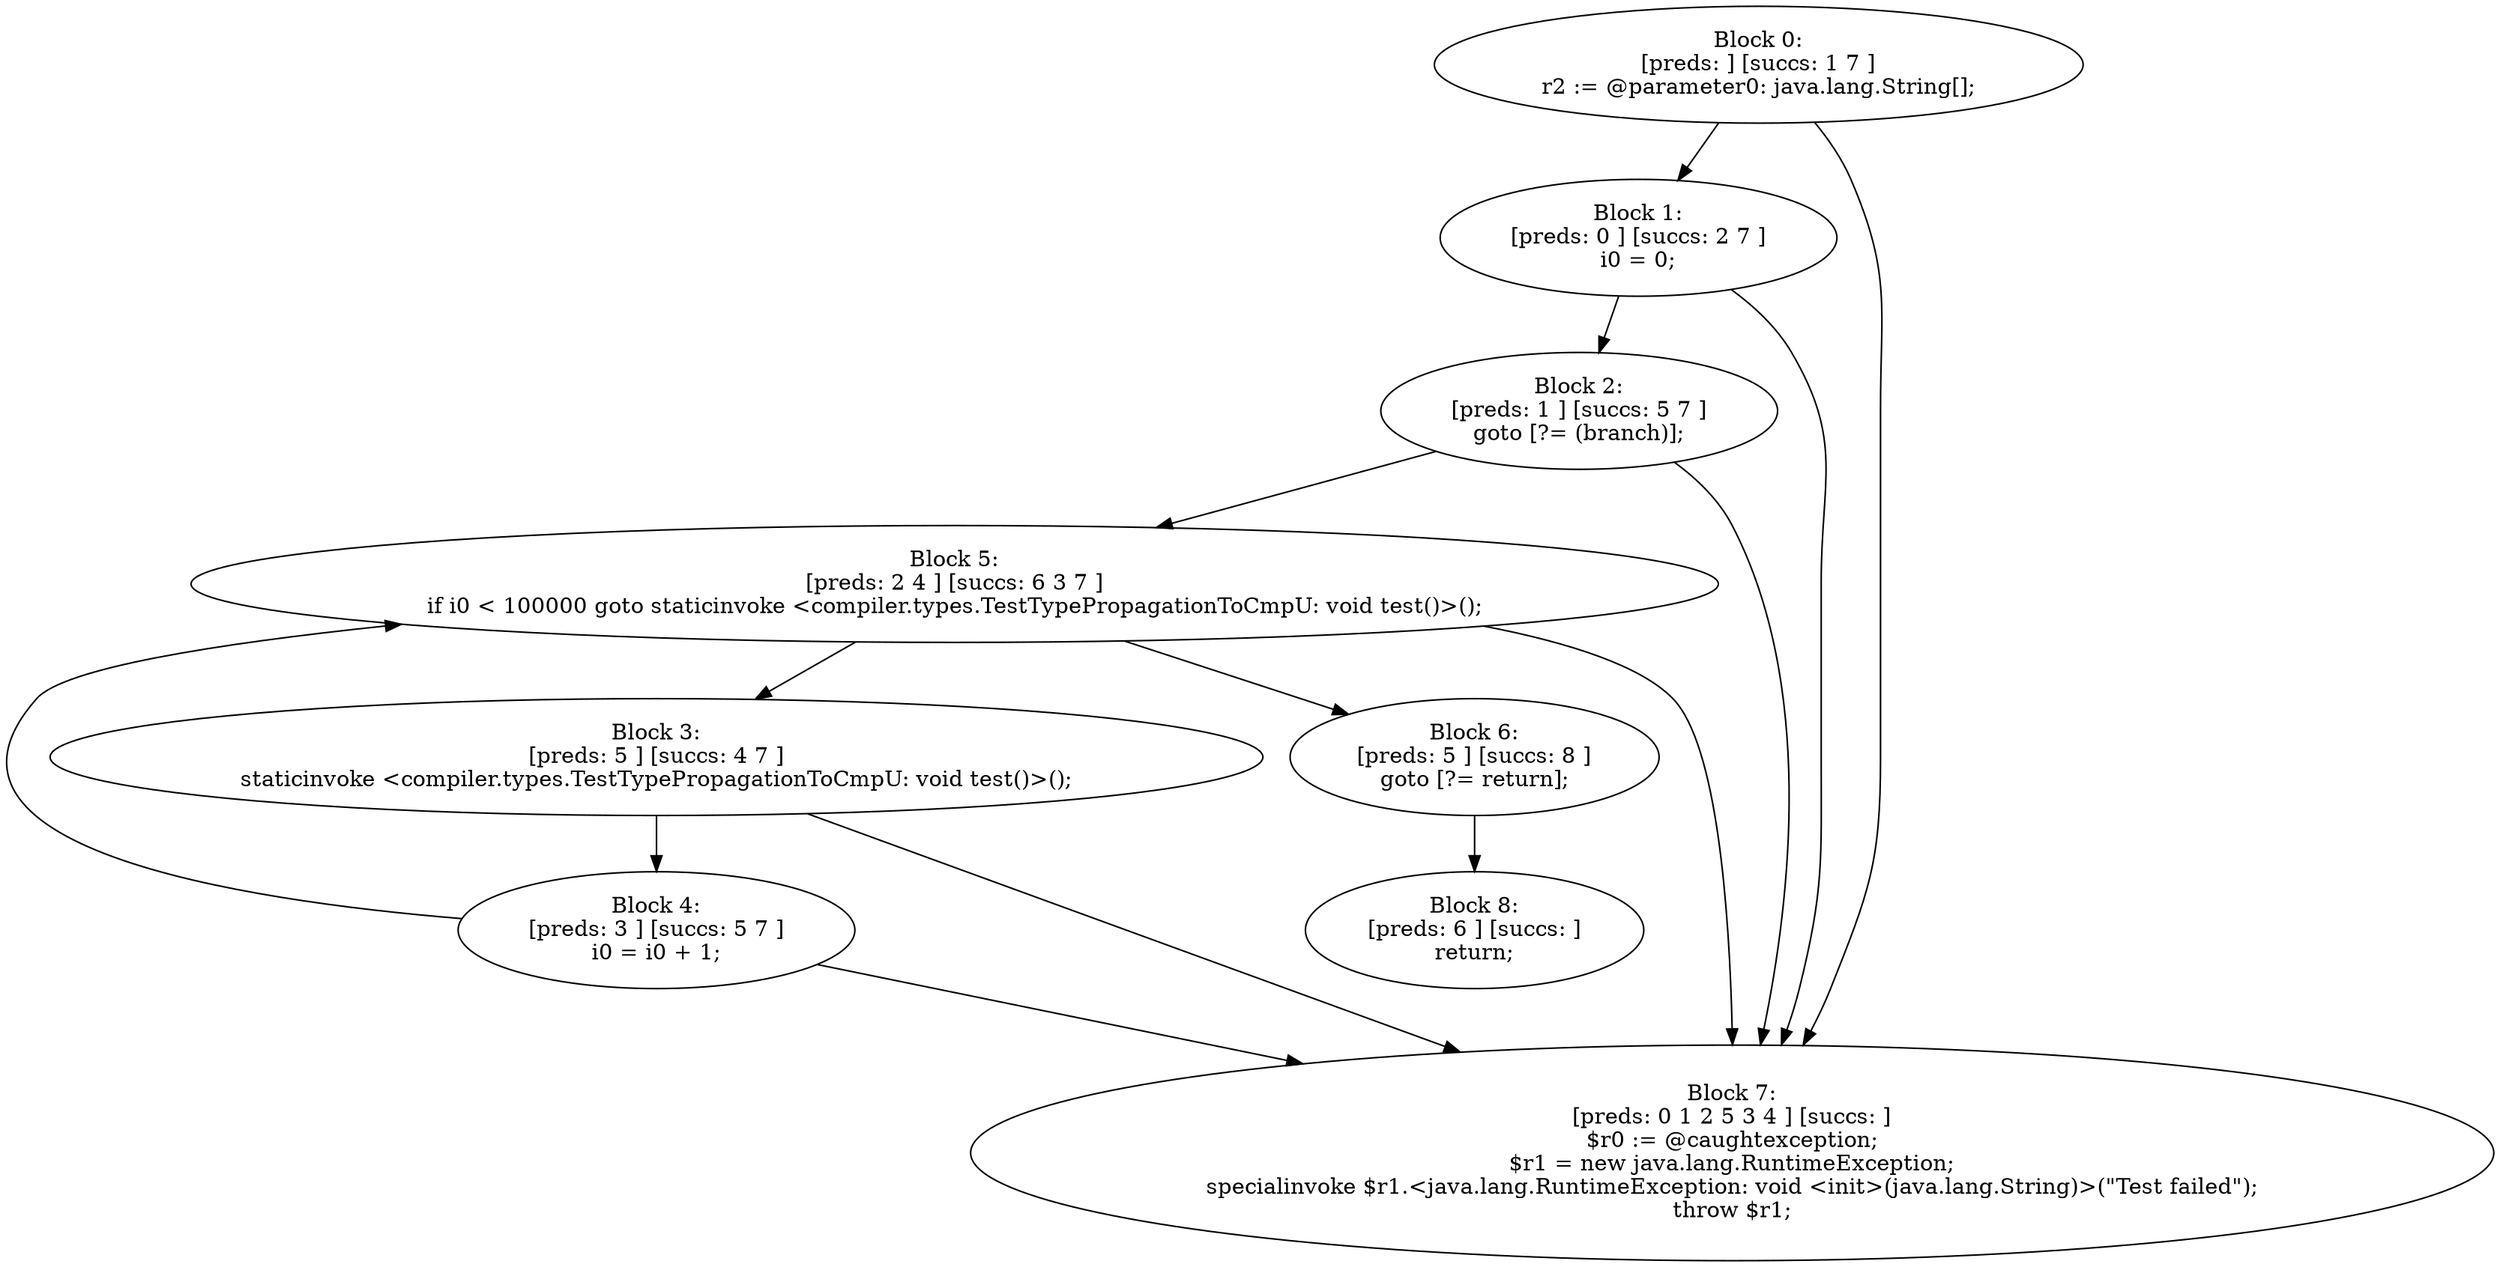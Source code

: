 digraph "unitGraph" {
    "Block 0:
[preds: ] [succs: 1 7 ]
r2 := @parameter0: java.lang.String[];
"
    "Block 1:
[preds: 0 ] [succs: 2 7 ]
i0 = 0;
"
    "Block 2:
[preds: 1 ] [succs: 5 7 ]
goto [?= (branch)];
"
    "Block 3:
[preds: 5 ] [succs: 4 7 ]
staticinvoke <compiler.types.TestTypePropagationToCmpU: void test()>();
"
    "Block 4:
[preds: 3 ] [succs: 5 7 ]
i0 = i0 + 1;
"
    "Block 5:
[preds: 2 4 ] [succs: 6 3 7 ]
if i0 < 100000 goto staticinvoke <compiler.types.TestTypePropagationToCmpU: void test()>();
"
    "Block 6:
[preds: 5 ] [succs: 8 ]
goto [?= return];
"
    "Block 7:
[preds: 0 1 2 5 3 4 ] [succs: ]
$r0 := @caughtexception;
$r1 = new java.lang.RuntimeException;
specialinvoke $r1.<java.lang.RuntimeException: void <init>(java.lang.String)>(\"Test failed\");
throw $r1;
"
    "Block 8:
[preds: 6 ] [succs: ]
return;
"
    "Block 0:
[preds: ] [succs: 1 7 ]
r2 := @parameter0: java.lang.String[];
"->"Block 1:
[preds: 0 ] [succs: 2 7 ]
i0 = 0;
";
    "Block 0:
[preds: ] [succs: 1 7 ]
r2 := @parameter0: java.lang.String[];
"->"Block 7:
[preds: 0 1 2 5 3 4 ] [succs: ]
$r0 := @caughtexception;
$r1 = new java.lang.RuntimeException;
specialinvoke $r1.<java.lang.RuntimeException: void <init>(java.lang.String)>(\"Test failed\");
throw $r1;
";
    "Block 1:
[preds: 0 ] [succs: 2 7 ]
i0 = 0;
"->"Block 2:
[preds: 1 ] [succs: 5 7 ]
goto [?= (branch)];
";
    "Block 1:
[preds: 0 ] [succs: 2 7 ]
i0 = 0;
"->"Block 7:
[preds: 0 1 2 5 3 4 ] [succs: ]
$r0 := @caughtexception;
$r1 = new java.lang.RuntimeException;
specialinvoke $r1.<java.lang.RuntimeException: void <init>(java.lang.String)>(\"Test failed\");
throw $r1;
";
    "Block 2:
[preds: 1 ] [succs: 5 7 ]
goto [?= (branch)];
"->"Block 5:
[preds: 2 4 ] [succs: 6 3 7 ]
if i0 < 100000 goto staticinvoke <compiler.types.TestTypePropagationToCmpU: void test()>();
";
    "Block 2:
[preds: 1 ] [succs: 5 7 ]
goto [?= (branch)];
"->"Block 7:
[preds: 0 1 2 5 3 4 ] [succs: ]
$r0 := @caughtexception;
$r1 = new java.lang.RuntimeException;
specialinvoke $r1.<java.lang.RuntimeException: void <init>(java.lang.String)>(\"Test failed\");
throw $r1;
";
    "Block 3:
[preds: 5 ] [succs: 4 7 ]
staticinvoke <compiler.types.TestTypePropagationToCmpU: void test()>();
"->"Block 4:
[preds: 3 ] [succs: 5 7 ]
i0 = i0 + 1;
";
    "Block 3:
[preds: 5 ] [succs: 4 7 ]
staticinvoke <compiler.types.TestTypePropagationToCmpU: void test()>();
"->"Block 7:
[preds: 0 1 2 5 3 4 ] [succs: ]
$r0 := @caughtexception;
$r1 = new java.lang.RuntimeException;
specialinvoke $r1.<java.lang.RuntimeException: void <init>(java.lang.String)>(\"Test failed\");
throw $r1;
";
    "Block 4:
[preds: 3 ] [succs: 5 7 ]
i0 = i0 + 1;
"->"Block 5:
[preds: 2 4 ] [succs: 6 3 7 ]
if i0 < 100000 goto staticinvoke <compiler.types.TestTypePropagationToCmpU: void test()>();
";
    "Block 4:
[preds: 3 ] [succs: 5 7 ]
i0 = i0 + 1;
"->"Block 7:
[preds: 0 1 2 5 3 4 ] [succs: ]
$r0 := @caughtexception;
$r1 = new java.lang.RuntimeException;
specialinvoke $r1.<java.lang.RuntimeException: void <init>(java.lang.String)>(\"Test failed\");
throw $r1;
";
    "Block 5:
[preds: 2 4 ] [succs: 6 3 7 ]
if i0 < 100000 goto staticinvoke <compiler.types.TestTypePropagationToCmpU: void test()>();
"->"Block 6:
[preds: 5 ] [succs: 8 ]
goto [?= return];
";
    "Block 5:
[preds: 2 4 ] [succs: 6 3 7 ]
if i0 < 100000 goto staticinvoke <compiler.types.TestTypePropagationToCmpU: void test()>();
"->"Block 3:
[preds: 5 ] [succs: 4 7 ]
staticinvoke <compiler.types.TestTypePropagationToCmpU: void test()>();
";
    "Block 5:
[preds: 2 4 ] [succs: 6 3 7 ]
if i0 < 100000 goto staticinvoke <compiler.types.TestTypePropagationToCmpU: void test()>();
"->"Block 7:
[preds: 0 1 2 5 3 4 ] [succs: ]
$r0 := @caughtexception;
$r1 = new java.lang.RuntimeException;
specialinvoke $r1.<java.lang.RuntimeException: void <init>(java.lang.String)>(\"Test failed\");
throw $r1;
";
    "Block 6:
[preds: 5 ] [succs: 8 ]
goto [?= return];
"->"Block 8:
[preds: 6 ] [succs: ]
return;
";
}
